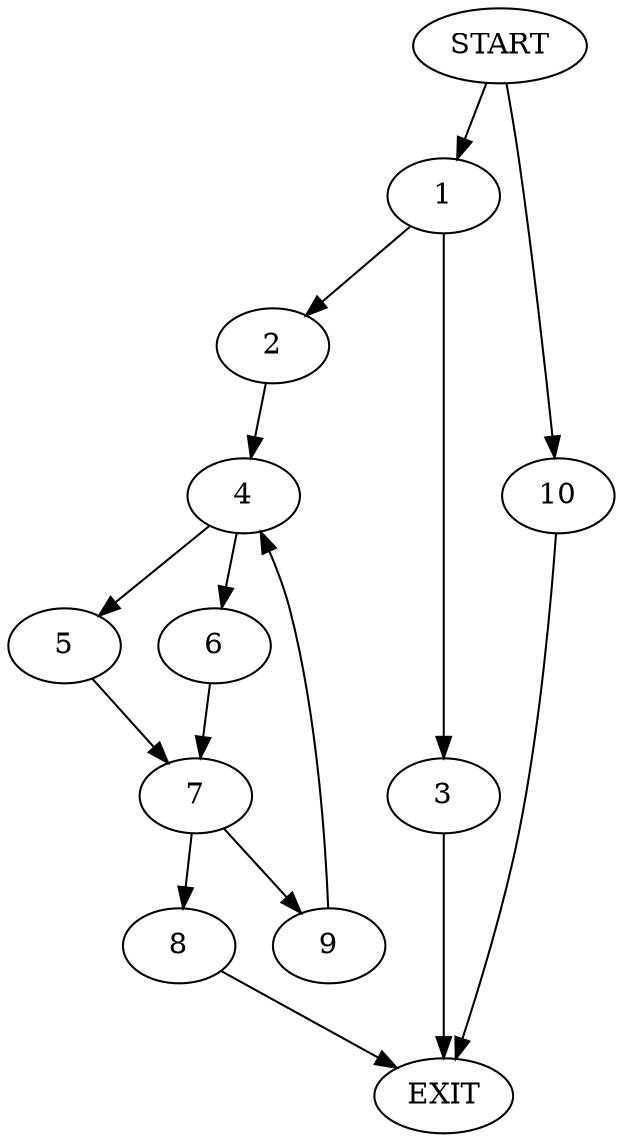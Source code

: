 digraph {
0 [label="START"]
11 [label="EXIT"]
0 -> 1
1 -> 2
1 -> 3
3 -> 11
2 -> 4
4 -> 5
4 -> 6
5 -> 7
6 -> 7
7 -> 8
7 -> 9
9 -> 4
8 -> 11
0 -> 10
10 -> 11
}
